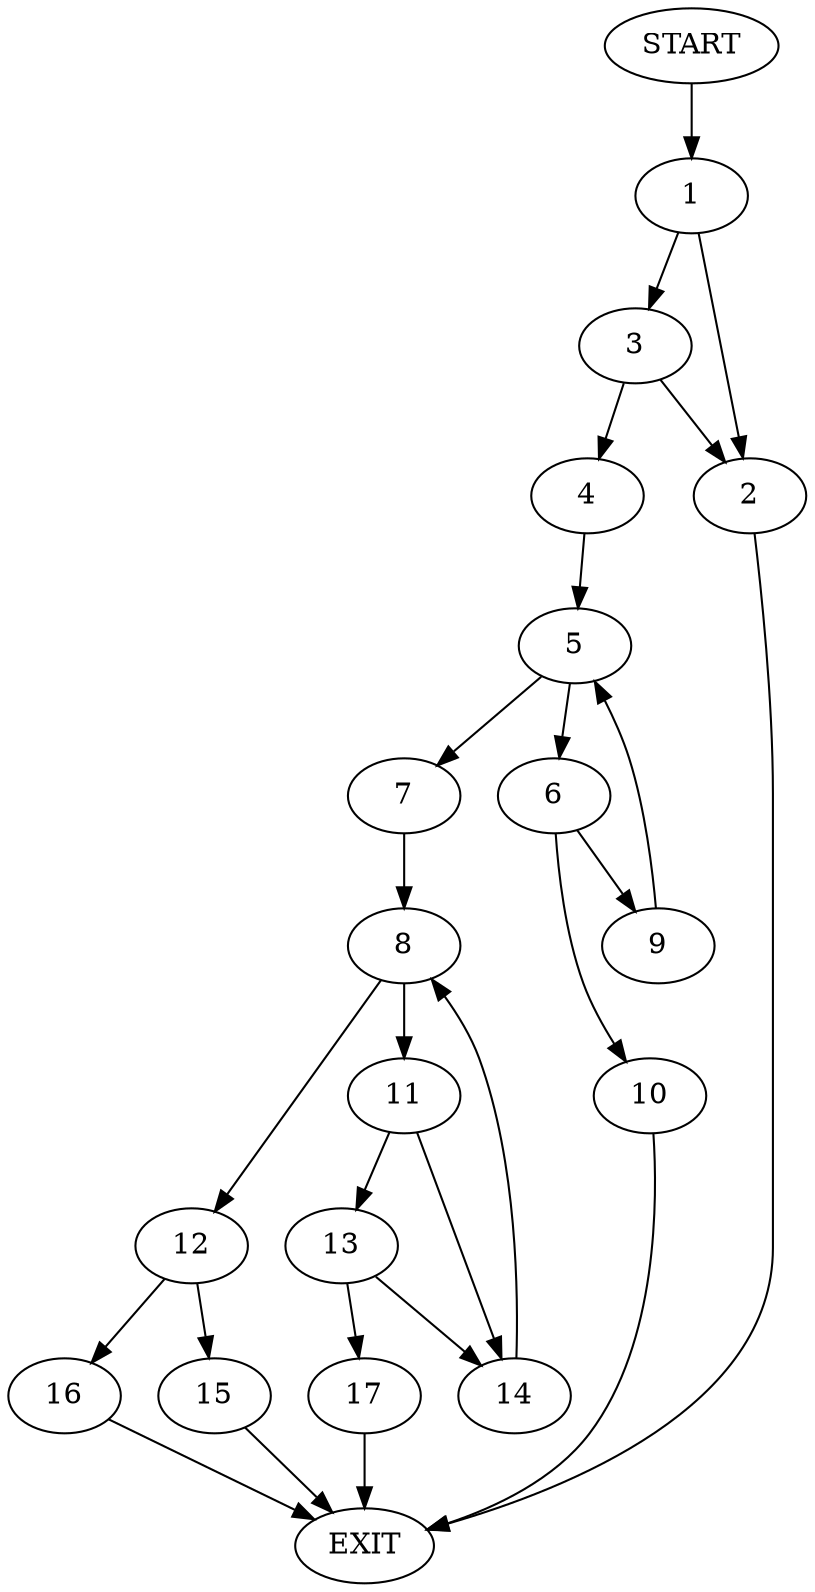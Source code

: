digraph {
0 [label="START"]
18 [label="EXIT"]
0 -> 1
1 -> 2
1 -> 3
2 -> 18
3 -> 2
3 -> 4
4 -> 5
5 -> 6
5 -> 7
7 -> 8
6 -> 9
6 -> 10
10 -> 18
9 -> 5
8 -> 11
8 -> 12
11 -> 13
11 -> 14
12 -> 15
12 -> 16
14 -> 8
13 -> 17
13 -> 14
17 -> 18
15 -> 18
16 -> 18
}
